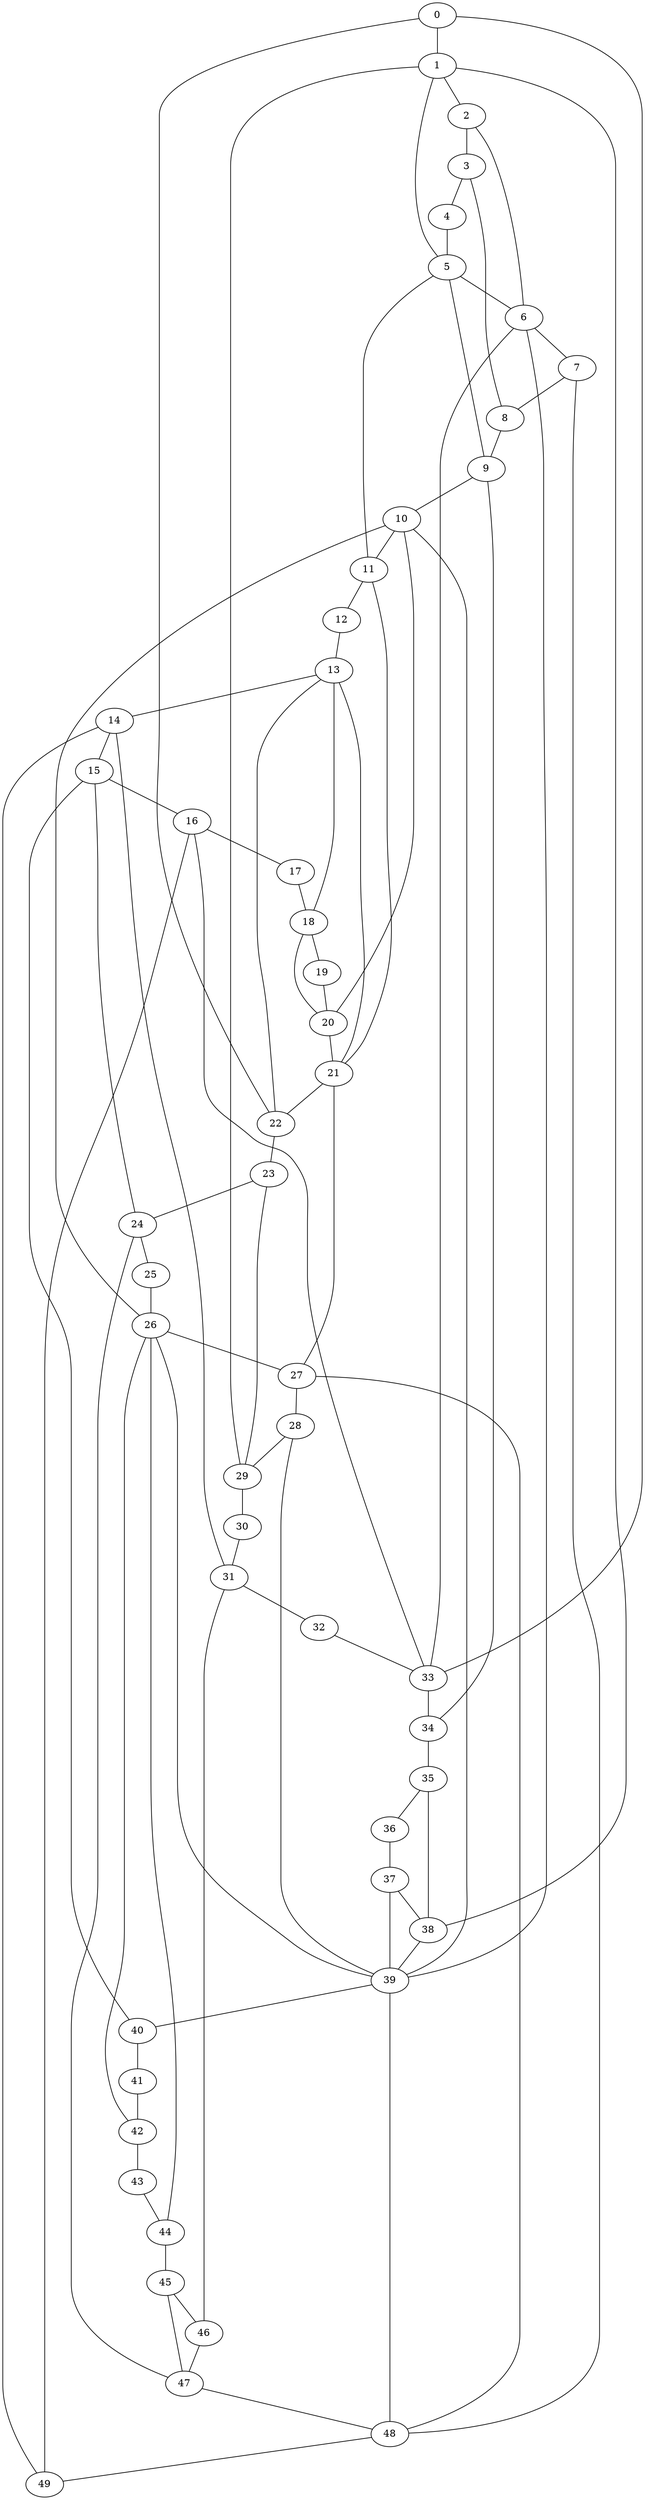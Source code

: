 
graph graphname {
    0 -- 1
0 -- 33
0 -- 22
1 -- 2
1 -- 38
1 -- 29
1 -- 5
2 -- 3
2 -- 6
3 -- 4
3 -- 8
4 -- 5
5 -- 6
5 -- 9
5 -- 11
6 -- 7
6 -- 39
6 -- 33
7 -- 8
7 -- 48
8 -- 9
9 -- 10
9 -- 34
10 -- 11
10 -- 26
10 -- 39
10 -- 20
11 -- 12
11 -- 21
12 -- 13
13 -- 14
13 -- 21
13 -- 18
13 -- 22
14 -- 15
14 -- 31
14 -- 49
15 -- 16
15 -- 24
15 -- 40
16 -- 17
16 -- 49
16 -- 33
17 -- 18
18 -- 19
18 -- 20
19 -- 20
20 -- 21
21 -- 22
21 -- 27
22 -- 23
23 -- 24
23 -- 29
24 -- 25
24 -- 47
25 -- 26
26 -- 27
26 -- 39
26 -- 44
26 -- 42
27 -- 28
27 -- 48
28 -- 29
28 -- 39
29 -- 30
30 -- 31
31 -- 32
31 -- 46
32 -- 33
33 -- 34
34 -- 35
35 -- 36
35 -- 38
36 -- 37
37 -- 38
37 -- 39
38 -- 39
39 -- 40
39 -- 48
40 -- 41
41 -- 42
42 -- 43
43 -- 44
44 -- 45
45 -- 46
45 -- 47
46 -- 47
47 -- 48
48 -- 49

}
